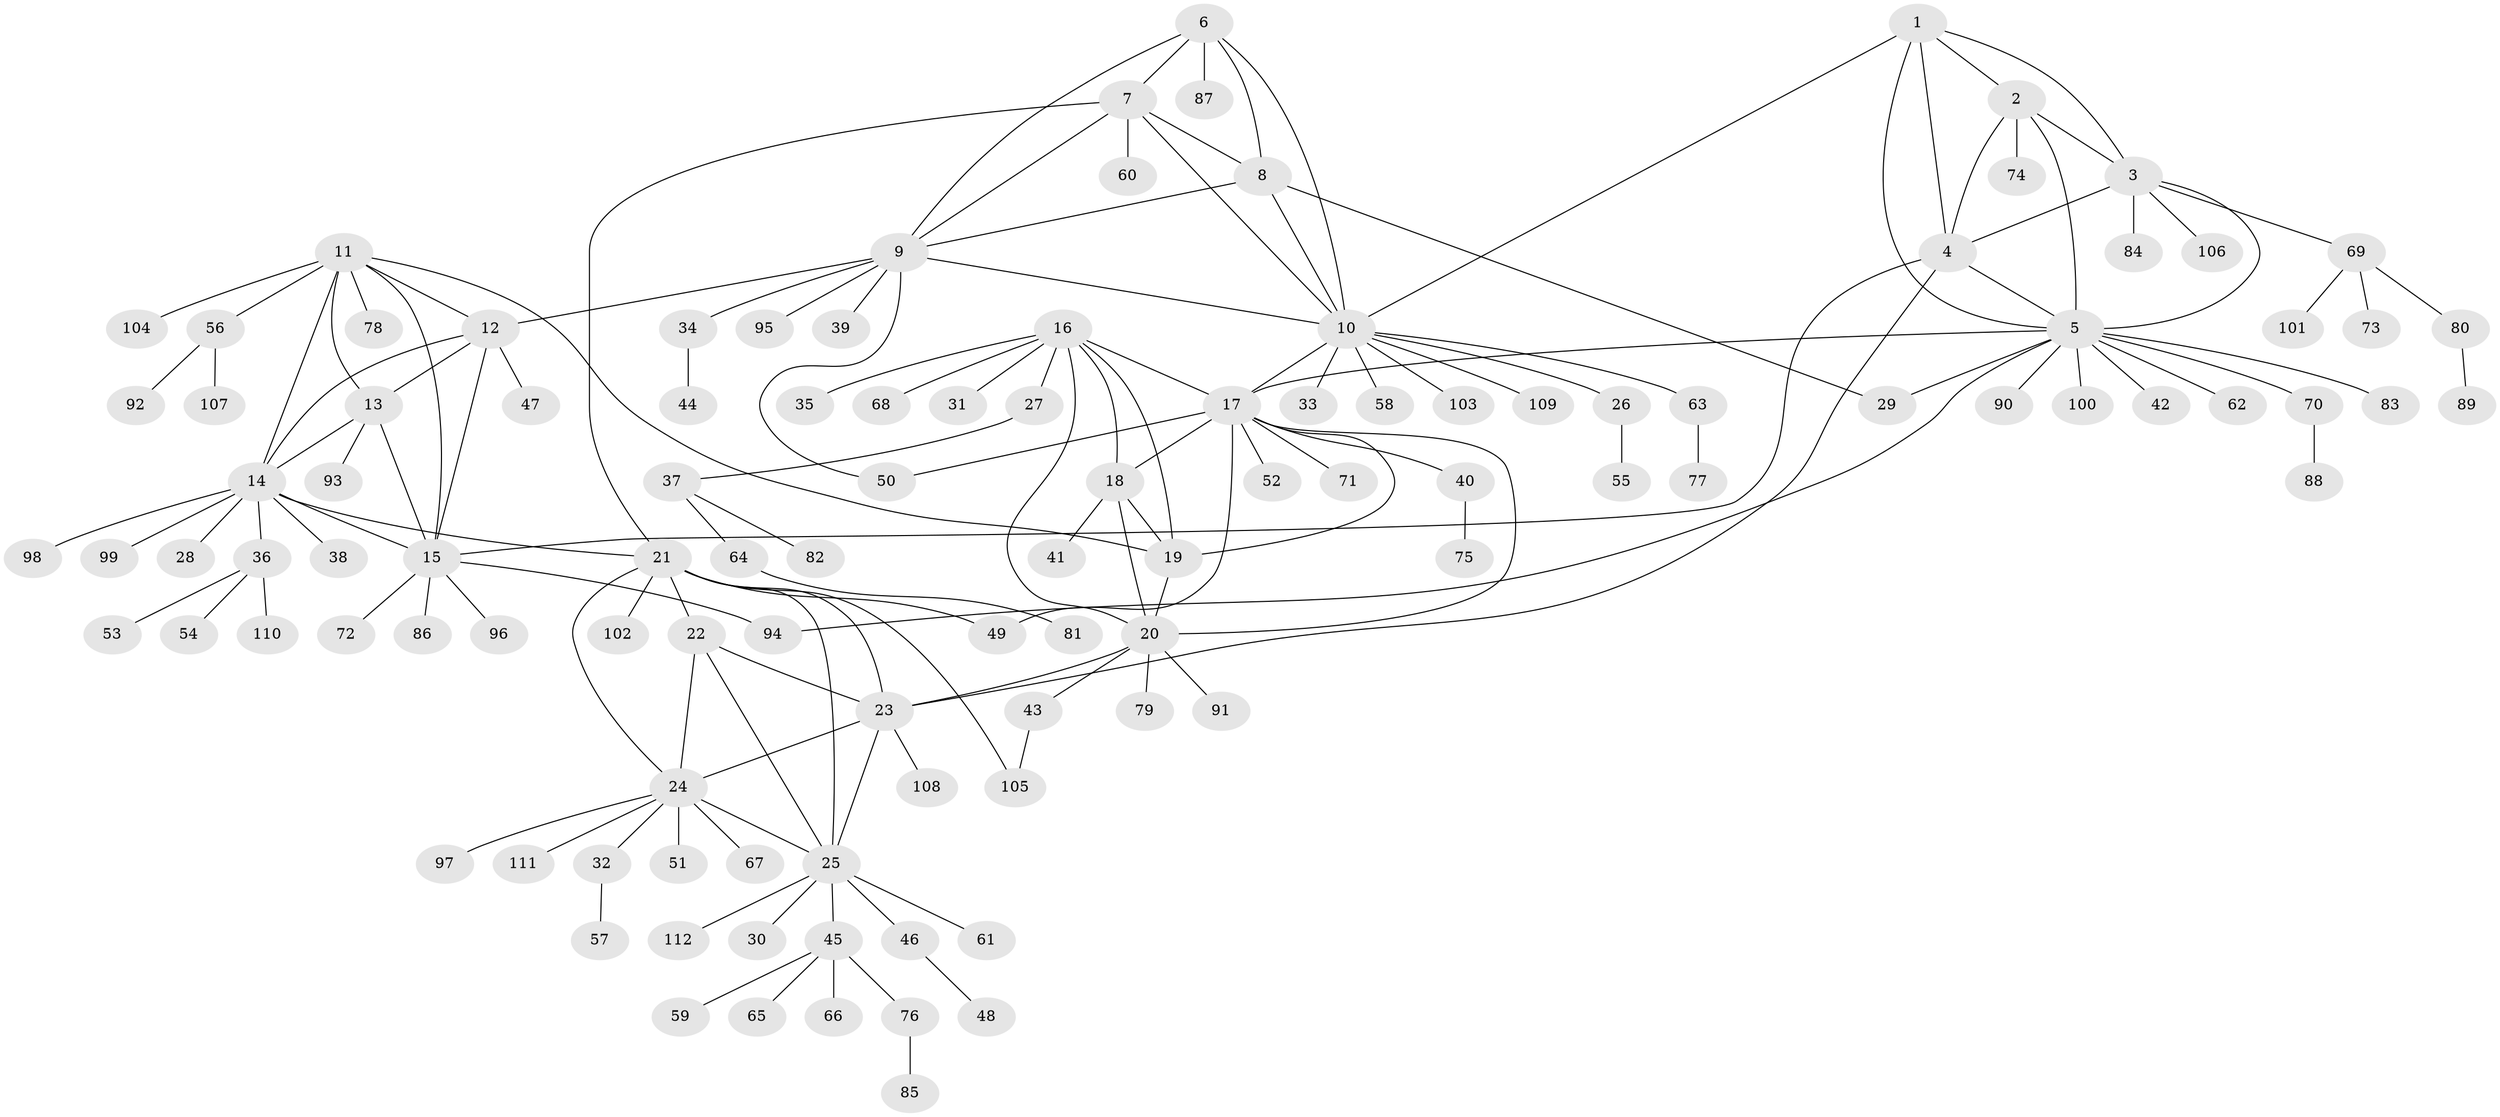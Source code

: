 // Generated by graph-tools (version 1.1) at 2025/54/03/09/25 04:54:44]
// undirected, 112 vertices, 152 edges
graph export_dot {
graph [start="1"]
  node [color=gray90,style=filled];
  1;
  2;
  3;
  4;
  5;
  6;
  7;
  8;
  9;
  10;
  11;
  12;
  13;
  14;
  15;
  16;
  17;
  18;
  19;
  20;
  21;
  22;
  23;
  24;
  25;
  26;
  27;
  28;
  29;
  30;
  31;
  32;
  33;
  34;
  35;
  36;
  37;
  38;
  39;
  40;
  41;
  42;
  43;
  44;
  45;
  46;
  47;
  48;
  49;
  50;
  51;
  52;
  53;
  54;
  55;
  56;
  57;
  58;
  59;
  60;
  61;
  62;
  63;
  64;
  65;
  66;
  67;
  68;
  69;
  70;
  71;
  72;
  73;
  74;
  75;
  76;
  77;
  78;
  79;
  80;
  81;
  82;
  83;
  84;
  85;
  86;
  87;
  88;
  89;
  90;
  91;
  92;
  93;
  94;
  95;
  96;
  97;
  98;
  99;
  100;
  101;
  102;
  103;
  104;
  105;
  106;
  107;
  108;
  109;
  110;
  111;
  112;
  1 -- 2;
  1 -- 3;
  1 -- 4;
  1 -- 5;
  1 -- 10;
  2 -- 3;
  2 -- 4;
  2 -- 5;
  2 -- 74;
  3 -- 4;
  3 -- 5;
  3 -- 69;
  3 -- 84;
  3 -- 106;
  4 -- 5;
  4 -- 15;
  4 -- 23;
  5 -- 17;
  5 -- 29;
  5 -- 42;
  5 -- 62;
  5 -- 70;
  5 -- 83;
  5 -- 90;
  5 -- 94;
  5 -- 100;
  6 -- 7;
  6 -- 8;
  6 -- 9;
  6 -- 10;
  6 -- 87;
  7 -- 8;
  7 -- 9;
  7 -- 10;
  7 -- 21;
  7 -- 60;
  8 -- 9;
  8 -- 10;
  8 -- 29;
  9 -- 10;
  9 -- 12;
  9 -- 34;
  9 -- 39;
  9 -- 50;
  9 -- 95;
  10 -- 17;
  10 -- 26;
  10 -- 33;
  10 -- 58;
  10 -- 63;
  10 -- 103;
  10 -- 109;
  11 -- 12;
  11 -- 13;
  11 -- 14;
  11 -- 15;
  11 -- 19;
  11 -- 56;
  11 -- 78;
  11 -- 104;
  12 -- 13;
  12 -- 14;
  12 -- 15;
  12 -- 47;
  13 -- 14;
  13 -- 15;
  13 -- 93;
  14 -- 15;
  14 -- 21;
  14 -- 28;
  14 -- 36;
  14 -- 38;
  14 -- 98;
  14 -- 99;
  15 -- 72;
  15 -- 86;
  15 -- 94;
  15 -- 96;
  16 -- 17;
  16 -- 18;
  16 -- 19;
  16 -- 20;
  16 -- 27;
  16 -- 31;
  16 -- 35;
  16 -- 68;
  17 -- 18;
  17 -- 19;
  17 -- 20;
  17 -- 40;
  17 -- 49;
  17 -- 50;
  17 -- 52;
  17 -- 71;
  18 -- 19;
  18 -- 20;
  18 -- 41;
  19 -- 20;
  20 -- 23;
  20 -- 43;
  20 -- 79;
  20 -- 91;
  21 -- 22;
  21 -- 23;
  21 -- 24;
  21 -- 25;
  21 -- 49;
  21 -- 102;
  21 -- 105;
  22 -- 23;
  22 -- 24;
  22 -- 25;
  23 -- 24;
  23 -- 25;
  23 -- 108;
  24 -- 25;
  24 -- 32;
  24 -- 51;
  24 -- 67;
  24 -- 97;
  24 -- 111;
  25 -- 30;
  25 -- 45;
  25 -- 46;
  25 -- 61;
  25 -- 112;
  26 -- 55;
  27 -- 37;
  32 -- 57;
  34 -- 44;
  36 -- 53;
  36 -- 54;
  36 -- 110;
  37 -- 64;
  37 -- 82;
  40 -- 75;
  43 -- 105;
  45 -- 59;
  45 -- 65;
  45 -- 66;
  45 -- 76;
  46 -- 48;
  56 -- 92;
  56 -- 107;
  63 -- 77;
  64 -- 81;
  69 -- 73;
  69 -- 80;
  69 -- 101;
  70 -- 88;
  76 -- 85;
  80 -- 89;
}
